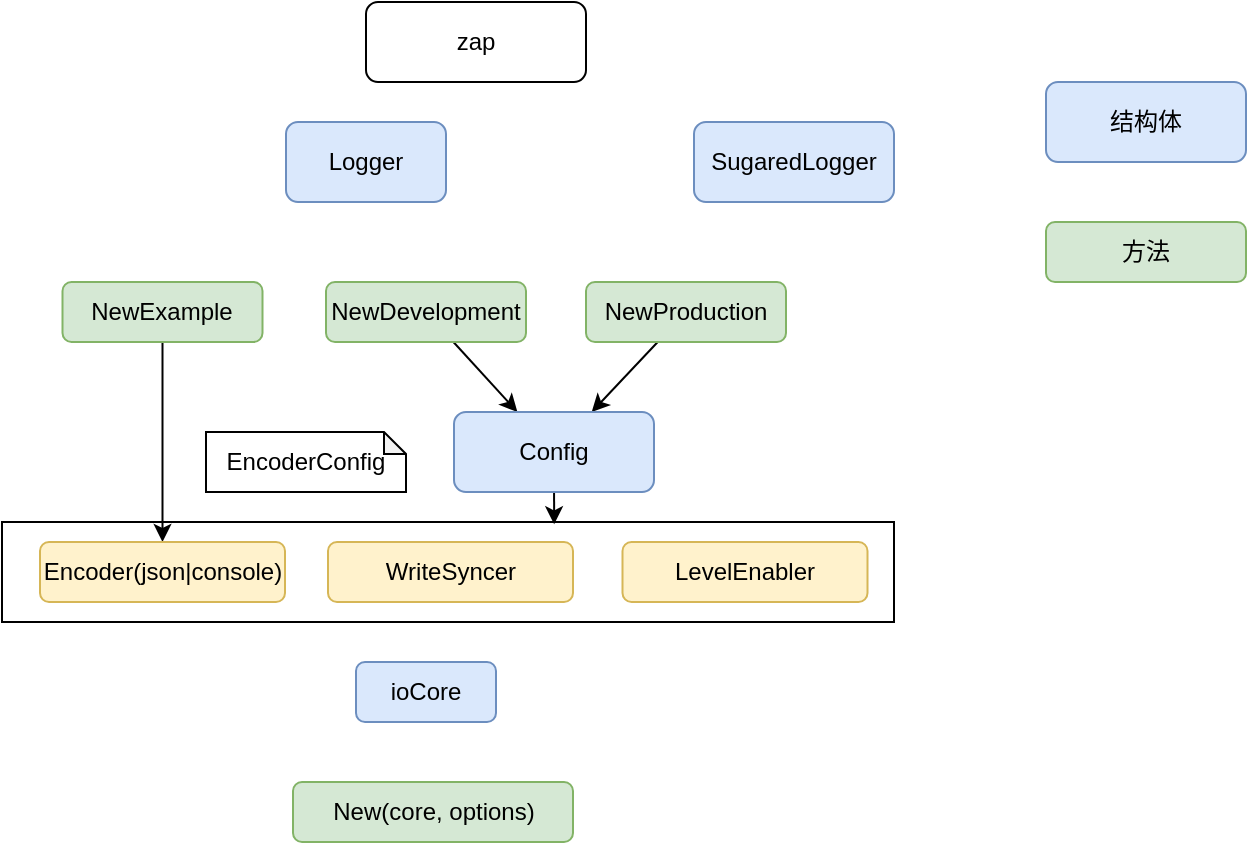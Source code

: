 <mxfile version="22.1.15" type="github">
  <diagram name="第 1 页" id="c3CVn7U9iT80IM2gGRh5">
    <mxGraphModel dx="989" dy="466" grid="1" gridSize="10" guides="1" tooltips="1" connect="1" arrows="1" fold="1" page="1" pageScale="1" pageWidth="827" pageHeight="1169" math="0" shadow="0">
      <root>
        <mxCell id="0" />
        <mxCell id="1" parent="0" />
        <mxCell id="ICIyuwD22raculDdOp2F-19" value="" style="rounded=0;whiteSpace=wrap;html=1;" vertex="1" parent="1">
          <mxGeometry x="188" y="320" width="446" height="50" as="geometry" />
        </mxCell>
        <mxCell id="ICIyuwD22raculDdOp2F-1" value="zap" style="rounded=1;whiteSpace=wrap;html=1;" vertex="1" parent="1">
          <mxGeometry x="370" y="60" width="110" height="40" as="geometry" />
        </mxCell>
        <mxCell id="ICIyuwD22raculDdOp2F-2" value="Logger" style="rounded=1;whiteSpace=wrap;html=1;fillColor=#dae8fc;strokeColor=#6c8ebf;" vertex="1" parent="1">
          <mxGeometry x="330" y="120" width="80" height="40" as="geometry" />
        </mxCell>
        <mxCell id="ICIyuwD22raculDdOp2F-3" value="SugaredLogger" style="rounded=1;whiteSpace=wrap;html=1;fillColor=#dae8fc;strokeColor=#6c8ebf;" vertex="1" parent="1">
          <mxGeometry x="534" y="120" width="100" height="40" as="geometry" />
        </mxCell>
        <mxCell id="ICIyuwD22raculDdOp2F-4" value="结构体" style="rounded=1;whiteSpace=wrap;html=1;fillColor=#dae8fc;strokeColor=#6c8ebf;" vertex="1" parent="1">
          <mxGeometry x="710" y="100" width="100" height="40" as="geometry" />
        </mxCell>
        <mxCell id="ICIyuwD22raculDdOp2F-18" value="" style="rounded=0;orthogonalLoop=1;jettySize=auto;html=1;" edge="1" parent="1" source="ICIyuwD22raculDdOp2F-5" target="ICIyuwD22raculDdOp2F-11">
          <mxGeometry relative="1" as="geometry" />
        </mxCell>
        <mxCell id="ICIyuwD22raculDdOp2F-5" value="NewExample" style="rounded=1;whiteSpace=wrap;html=1;fillColor=#d5e8d4;strokeColor=#82b366;" vertex="1" parent="1">
          <mxGeometry x="218.25" y="200" width="100" height="30" as="geometry" />
        </mxCell>
        <mxCell id="ICIyuwD22raculDdOp2F-15" value="" style="rounded=0;orthogonalLoop=1;jettySize=auto;html=1;" edge="1" parent="1" source="ICIyuwD22raculDdOp2F-6" target="ICIyuwD22raculDdOp2F-13">
          <mxGeometry relative="1" as="geometry" />
        </mxCell>
        <mxCell id="ICIyuwD22raculDdOp2F-6" value="NewProduction" style="rounded=1;whiteSpace=wrap;html=1;fillColor=#d5e8d4;strokeColor=#82b366;" vertex="1" parent="1">
          <mxGeometry x="480" y="200" width="100" height="30" as="geometry" />
        </mxCell>
        <mxCell id="ICIyuwD22raculDdOp2F-14" value="" style="rounded=0;orthogonalLoop=1;jettySize=auto;html=1;" edge="1" parent="1" source="ICIyuwD22raculDdOp2F-7" target="ICIyuwD22raculDdOp2F-13">
          <mxGeometry relative="1" as="geometry" />
        </mxCell>
        <mxCell id="ICIyuwD22raculDdOp2F-7" value="NewDevelopment" style="rounded=1;whiteSpace=wrap;html=1;fillColor=#d5e8d4;strokeColor=#82b366;" vertex="1" parent="1">
          <mxGeometry x="350" y="200" width="100" height="30" as="geometry" />
        </mxCell>
        <mxCell id="ICIyuwD22raculDdOp2F-8" value="New(core, options)" style="rounded=1;whiteSpace=wrap;html=1;fillColor=#d5e8d4;strokeColor=#82b366;" vertex="1" parent="1">
          <mxGeometry x="333.5" y="450" width="140" height="30" as="geometry" />
        </mxCell>
        <mxCell id="ICIyuwD22raculDdOp2F-9" value="EncoderConfig" style="shape=note;whiteSpace=wrap;html=1;backgroundOutline=1;darkOpacity=0.05;size=11;" vertex="1" parent="1">
          <mxGeometry x="290" y="275" width="100" height="30" as="geometry" />
        </mxCell>
        <mxCell id="ICIyuwD22raculDdOp2F-11" value="Encoder(json|console)" style="rounded=1;whiteSpace=wrap;html=1;fillColor=#fff2cc;strokeColor=#d6b656;" vertex="1" parent="1">
          <mxGeometry x="207" y="330" width="122.5" height="30" as="geometry" />
        </mxCell>
        <mxCell id="ICIyuwD22raculDdOp2F-20" value="" style="rounded=0;orthogonalLoop=1;jettySize=auto;html=1;entryX=0.619;entryY=0.023;entryDx=0;entryDy=0;entryPerimeter=0;" edge="1" parent="1" source="ICIyuwD22raculDdOp2F-13" target="ICIyuwD22raculDdOp2F-19">
          <mxGeometry relative="1" as="geometry" />
        </mxCell>
        <mxCell id="ICIyuwD22raculDdOp2F-13" value="Config" style="rounded=1;whiteSpace=wrap;html=1;fillColor=#dae8fc;strokeColor=#6c8ebf;" vertex="1" parent="1">
          <mxGeometry x="414" y="265" width="100" height="40" as="geometry" />
        </mxCell>
        <mxCell id="ICIyuwD22raculDdOp2F-16" value="ioCore" style="rounded=1;whiteSpace=wrap;html=1;fillColor=#dae8fc;strokeColor=#6c8ebf;" vertex="1" parent="1">
          <mxGeometry x="365" y="390" width="70" height="30" as="geometry" />
        </mxCell>
        <mxCell id="ICIyuwD22raculDdOp2F-21" value="方法" style="rounded=1;whiteSpace=wrap;html=1;fillColor=#d5e8d4;strokeColor=#82b366;" vertex="1" parent="1">
          <mxGeometry x="710" y="170" width="100" height="30" as="geometry" />
        </mxCell>
        <mxCell id="ICIyuwD22raculDdOp2F-22" value="WriteSyncer" style="rounded=1;whiteSpace=wrap;html=1;fillColor=#fff2cc;strokeColor=#d6b656;" vertex="1" parent="1">
          <mxGeometry x="351" y="330" width="122.5" height="30" as="geometry" />
        </mxCell>
        <mxCell id="ICIyuwD22raculDdOp2F-23" value="LevelEnabler" style="rounded=1;whiteSpace=wrap;html=1;fillColor=#fff2cc;strokeColor=#d6b656;" vertex="1" parent="1">
          <mxGeometry x="498.25" y="330" width="122.5" height="30" as="geometry" />
        </mxCell>
      </root>
    </mxGraphModel>
  </diagram>
</mxfile>
